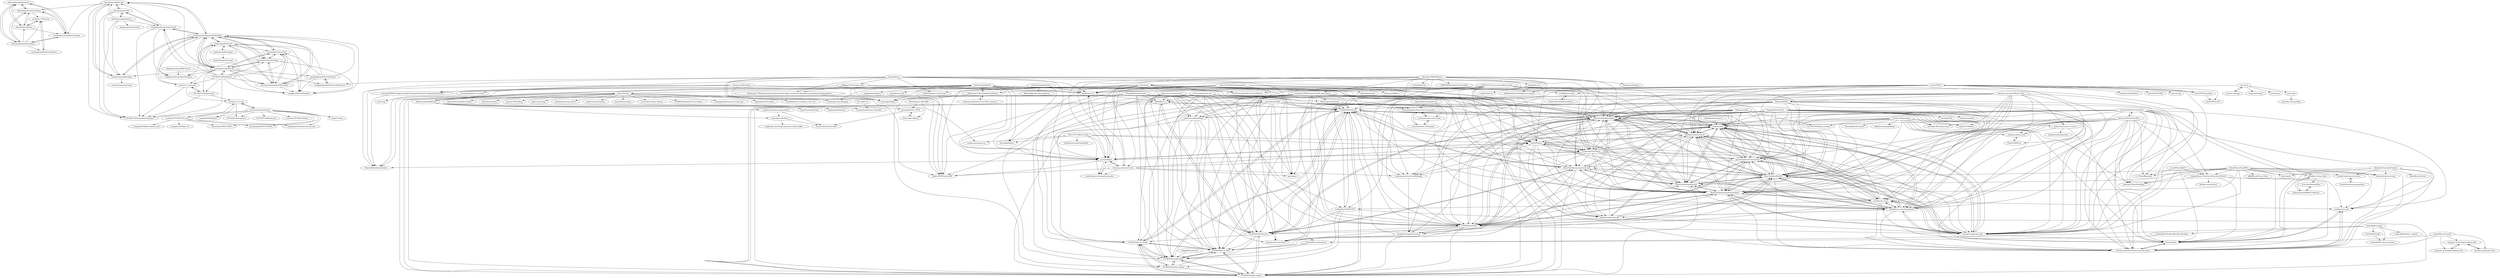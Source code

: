 digraph G {
"zhihuliukanshan/PowerVac" -> "zhihuliukanshan/PowerHome"
"zhihuliukanshan/PowerVac" -> "zhihuliukanshan/PowerSport"
"zhihuliukanshan/PowerVac" -> "SerendipityChina/MeetOrdering"
"zhihuliukanshan/PowerVac" -> "linxizhi2021/libmini"
"yylive/YYEVA" -> "yylive/YYEVA-Android"
"yylive/YYEVA" -> "yylive/YYEVA-iOS"
"yylive/YYEVA" -> "Big-Bear3/mushroom-di"
"yylive/YYEVA" -> "wjyzhixing/lunch-recommend"
"yylive/YYEVA" -> "lhp96/mini-vue"
"yylive/YYEVA" -> "qxtang/react-umd-demo"
"yylive/YYEVA" -> "yylive/YYEVA-Web"
"yylive/YYEVA" -> "Tencent/vap" ["e"=1]
"yylive/YYEVA" -> "MoNaiZi/vue-virtual-keyboard"
"yylive/YYEVA" -> "kosaka-bun/qqrobot-sdk"
"yylive/YYEVA" -> "bytedance/AlphaPlayer" ["e"=1]
"yylive/YYEVA" -> "canwhite/frer"
"yylive/YYEVA" -> "booksuper/PclCSharp"
"yylive/YYEVA" -> "Zerek-Cheng/Simple-Assets-Platform" ["e"=1]
"yylive/YYEVA" -> "webyang-male/vue3-mallManage"
"bettershop/LaikeTui" -> "sulianapp-com/sulianapp" ["e"=1]
"bettershop/LaikeTui" -> "dspurl/dsshop"
"bettershop/LaikeTui" -> "Big-Bear3/mushroom-di"
"bettershop/LaikeTui" -> "gongfuxiang/shopxo" ["e"=1]
"bettershop/LaikeTui" -> "Rickwang177/Knowledge-Distillation"
"bettershop/LaikeTui" -> "wjima/Jshop_mall"
"bettershop/LaikeTui" -> "booksuper/PclCSharp"
"bettershop/LaikeTui" -> "MoNaiZi/Note"
"bettershop/LaikeTui" -> "lhp96/mini-vue"
"bettershop/LaikeTui" -> "likeshop-github/likeshop"
"bettershop/LaikeTui" -> "funson86/funboot" ["e"=1]
"bettershop/LaikeTui" -> "juneszh/alight"
"bettershop/LaikeTui" -> "qxtang/taro3-table"
"bettershop/LaikeTui" -> "Zerek-Cheng/Simple-Assets-Platform" ["e"=1]
"bettershop/LaikeTui" -> "doukoi-BDB/Frame-SDK"
"dspurl/dsshop" -> "SmallRuralDog/laravel-vue-admin" ["e"=1]
"dspurl/dsshop" -> "sulianapp-com/sulianapp" ["e"=1]
"dspurl/dsshop" -> "bettershop/LaikeTui"
"dspurl/dsshop" -> "guojiangclub/ecommerce-open-api" ["e"=1]
"dspurl/dsshop" -> "JaguarJack/catch-admin" ["e"=1]
"dspurl/dsshop" -> "wmhello/laravel_template_with_vue" ["e"=1]
"dspurl/dsshop" -> "Hanson/laravel-admin-wechat" ["e"=1]
"dspurl/dsshop" -> "deatil/larke-admin" ["e"=1]
"dspurl/dsshop" -> "likeshop-github/likeshop"
"dspurl/dsshop" -> "jianyan74/TinyShop" ["e"=1]
"dspurl/dsshop" -> "qingwuit/qwshop"
"dspurl/dsshop" -> "Jiannei/lumen-api-starter" ["e"=1]
"dspurl/dsshop" -> "quarkcms/quark-admin" ["e"=1]
"dspurl/dsshop" -> "dnyz520/careyshop" ["e"=1]
"dspurl/dsshop" -> "Lysice/laravel-tips-chinese"
"blueloveTH/pocketpy" -> "shihuili1218/klein" ["e"=1]
"blueloveTH/pocketpy" -> "Allenkuzma/langhaiblogs" ["e"=1]
"blueloveTH/pocketpy" -> "ihub-pub/libs"
"blueloveTH/pocketpy" -> "lijiaxing123boy/HuanXing" ["e"=1]
"blueloveTH/pocketpy" -> "ZhanChaoHan/MyHDL"
"blueloveTH/pocketpy" -> "ZhanChaoHan/spring-boot-mybatis"
"blueloveTH/pocketpy" -> "wwwlike/vlife-admin-react" ["e"=1]
"blueloveTH/pocketpy" -> "FTLIKON/EachStar"
"blueloveTH/pocketpy" -> "canwhite/frer"
"blueloveTH/pocketpy" -> "lx1169732264/pica_crawler"
"blueloveTH/pocketpy" -> "webyang-male/vue3-mallManage"
"blueloveTH/pocketpy" -> "Zacharynjust/FR-closeness-and-diversity"
"blueloveTH/pocketpy" -> "tsinghua-lau/one-step"
"blueloveTH/pocketpy" -> "cubxxw/awesome-cs-course"
"blueloveTH/pocketpy" -> "Beseting/NesEmulator" ["e"=1]
"Adamdad/DeRy" -> "ZhanChaoHan/spring-boot-mybatis"
"Adamdad/DeRy" -> "canwhite/frer"
"Adamdad/DeRy" -> "ZhanChaoHan/MyHDL"
"Adamdad/DeRy" -> "MoNaiZi/vue-virtual-keyboard"
"Adamdad/DeRy" -> "kosaka-bun/qqrobot-sdk"
"Adamdad/DeRy" -> "wjyzhixing/lunch-recommend"
"Adamdad/DeRy" -> "Big-Bear3/mushroom-di"
"Adamdad/DeRy" -> "zccbbg/wms-ruoyi"
"Adamdad/DeRy" -> "ZhanChaoHan/spring-data"
"Adamdad/DeRy" -> "ZhanChaoHan/SpringBoot"
"Adamdad/DeRy" -> "FTLIKON/EachStar"
"Adamdad/DeRy" -> "Zacharynjust/FR-closeness-and-diversity"
"Adamdad/DeRy" -> "FTLIKON/HowHouse"
"Adamdad/DeRy" -> "ZhanChaoHan/spring-framework"
"Adamdad/DeRy" -> "zccbbg/RuoYi-WMS-VUE"
"MoNaiZi/Note" -> "Big-Bear3/mushroom-di"
"MoNaiZi/Note" -> "booksuper/PclCSharp"
"MoNaiZi/Note" -> "MoNaiZi/vue-virtual-keyboard"
"MoNaiZi/Note" -> "juneszh/alight"
"MoNaiZi/Note" -> "ZhanChaoHan/spring-boot-mybatis"
"MoNaiZi/Note" -> "kosaka-bun/honoka-sdk"
"MoNaiZi/Note" -> "canwhite/frer"
"MoNaiZi/Note" -> "wjyzhixing/lunch-recommend"
"MoNaiZi/Note" -> "kosaka-bun/qqrobot-sdk"
"MoNaiZi/Note" -> "ZhanChaoHan/MyHDL"
"MoNaiZi/Note" -> "Zacharynjust/FR-closeness-and-diversity"
"MoNaiZi/Note" -> "webyang-male/vue3-mallManage"
"gk0d/Java_Rasp_Demo" -> "AristoclesNine/dotfiles"
"gk0d/Java_Rasp_Demo" -> "webyang-male/WebRTC-Meeting"
"wjyzhixing/lunch-recommend" -> "ZhanChaoHan/spring-boot-mybatis"
"wjyzhixing/lunch-recommend" -> "ZhanChaoHan/MyHDL"
"wjyzhixing/lunch-recommend" -> "ZhanChaoHan/SpringBoot"
"wjyzhixing/lunch-recommend" -> "canwhite/frer"
"wjyzhixing/lunch-recommend" -> "kosaka-bun/qqrobot-sdk"
"wjyzhixing/lunch-recommend" -> "MoNaiZi/vue-virtual-keyboard"
"wjyzhixing/lunch-recommend" -> "ZhanChaoHan/spring-data"
"wjyzhixing/lunch-recommend" -> "Big-Bear3/mushroom-di"
"wjyzhixing/lunch-recommend" -> "ZhanChaoHan/spring-framework"
"wjyzhixing/lunch-recommend" -> "FTLIKON/EachStar"
"wjyzhixing/lunch-recommend" -> "FTLIKON/HowHouse"
"Edgenesis/shifu" -> "shihuili1218/klein" ["e"=1]
"Edgenesis/shifu" -> "ZhanChaoHan/spring-boot-mybatis"
"Edgenesis/shifu" -> "kosaka-bun/qqrobot-sdk"
"Edgenesis/shifu" -> "canwhite/frer"
"Edgenesis/shifu" -> "lx1169732264/pica_crawler"
"Edgenesis/shifu" -> "Big-Bear3/mushroom-di"
"Edgenesis/shifu" -> "FTLIKON/EachStar"
"Edgenesis/shifu" -> "MoNaiZi/vue-virtual-keyboard"
"Edgenesis/shifu" -> "kosaka-bun/honoka-sdk"
"Edgenesis/shifu" -> "ZhanChaoHan/MyHDL"
"Edgenesis/shifu" -> "zccbbg/wms-ruoyi"
"Edgenesis/shifu" -> "booksuper/PclCSharp"
"Edgenesis/shifu" -> "kosaka-bun/qqrobot-normal"
"Edgenesis/shifu" -> "ZhanChaoHan/SpringBoot"
"Edgenesis/shifu" -> "wwwlike/vlife-admin-react" ["e"=1]
"Tongjilibo/bert4torch" -> "Big-Bear3/mushroom-di"
"Tongjilibo/bert4torch" -> "booksuper/PclCSharp"
"Tongjilibo/bert4torch" -> "ZhanChaoHan/spring-boot-mybatis"
"Tongjilibo/bert4torch" -> "canwhite/frer"
"Tongjilibo/bert4torch" -> "MoNaiZi/Note"
"Tongjilibo/bert4torch" -> "kosaka-bun/honoka-sdk"
"Tongjilibo/bert4torch" -> "ZhanChaoHan/MyHDL"
"Tongjilibo/bert4torch" -> "FTLIKON/EachStar"
"Tongjilibo/bert4torch" -> "wwwlike/vlife" ["e"=1]
"Tongjilibo/bert4torch" -> "atpuxiner/toollib" ["e"=1]
"Tongjilibo/bert4torch" -> "wwwlike/vlife-admin-react" ["e"=1]
"Tongjilibo/bert4torch" -> "wjyzhixing/lunch-recommend"
"Tongjilibo/bert4torch" -> "MoNaiZi/vue-virtual-keyboard"
"Tongjilibo/bert4torch" -> "kosaka-bun/qqrobot-sdk"
"Tongjilibo/bert4torch" -> "ZhanChaoHan/SpringBoot"
"linxizhi2021/libmini" -> "zhihuliukanshan/PowerHome"
"linxizhi2021/libmini" -> "modelzoo11/WiseCar"
"linxizhi2021/libmini" -> "zhihuliukanshan/PowerVac"
"linxizhi2021/libmini" -> "SerendipityChina/MeetOrdering"
"yisar/fre-miniapp" -> "yisar/asta"
"3293172751/Block_Chain" -> "juneszh/alight"
"3293172751/Block_Chain" -> "booksuper/PclCSharp"
"3293172751/Block_Chain" -> "MoNaiZi/Note"
"3293172751/Block_Chain" -> "weijian-zhu/measure.js" ["e"=1]
"3293172751/Block_Chain" -> "iSoftStoneGroup/EazyBuilder" ["e"=1]
"3293172751/Block_Chain" -> "yzydeveloper/vite-plugin-mpa-plus"
"3293172751/Block_Chain" -> "funson86/funboot" ["e"=1]
"JavaLionLi/RuoYi-Cloud-Plus" -> "JavaLionLi/RuoYi-Vue-Plus"
"JavaLionLi/RuoYi-Cloud-Plus" -> "Zacharynjust/FR-closeness-and-diversity"
"JavaLionLi/RuoYi-Cloud-Plus" -> "ihub-pub/libs"
"JavaLionLi/RuoYi-Cloud-Plus" -> "zccbbg/ruoyi-mall"
"JavaLionLi/RuoYi-Cloud-Plus" -> "kosaka-bun/qqrobot-sdk"
"JavaLionLi/RuoYi-Cloud-Plus" -> "lijiaxing123boy/HuanXing" ["e"=1]
"JavaLionLi/RuoYi-Cloud-Plus" -> "ZhanChaoHan/spring-boot-mybatis"
"JavaLionLi/RuoYi-Cloud-Plus" -> "LujiaJin/Basis-Prediction-Networks-PyTorch"
"JavaLionLi/RuoYi-Cloud-Plus" -> "ZhanChaoHan/MyHDL"
"JavaLionLi/RuoYi-Cloud-Plus" -> "C-176/LeoBlog-back"
"JavaLionLi/RuoYi-Cloud-Plus" -> "canwhite/frer"
"JavaLionLi/RuoYi-Cloud-Plus" -> "gk0d/Java_Rasp_Demo"
"JavaLionLi/RuoYi-Cloud-Plus" -> "MoNaiZi/vue-virtual-keyboard"
"JavaLionLi/RuoYi-Cloud-Plus" -> "wjyzhixing/lunch-recommend"
"JavaLionLi/RuoYi-Cloud-Plus" -> "ZhanChaoHan/SpringBoot"
"path-yu/vue3-cloud-music" -> "FTLIKON/EachStar-Admin"
"path-yu/vue3-cloud-music" -> "FTLIKON/auto-pdsu-jkbb"
"path-yu/vue3-cloud-music" -> "FTLIKON/HowHouse"
"path-yu/vue3-cloud-music" -> "FTLIKON/deepdao-spider"
"path-yu/vue3-cloud-music" -> "zccbbg/RuoYi-WMS-VUE"
"path-yu/vue3-cloud-music" -> "lhp96/filter-ui"
"path-yu/vue3-cloud-music" -> "qxtang/react-umd-demo"
"path-yu/vue3-cloud-music" -> "FTLIKON/My_Py_BST"
"path-yu/vue3-cloud-music" -> "Umbrella001/umbrella-cp"
"path-yu/vue3-cloud-music" -> "FTLIKON/My_Py_Image"
"path-yu/vue3-cloud-music" -> "FTLIKON/OrderProcess"
"path-yu/vue3-cloud-music" -> "kosaka-bun/qqrobot-sdk"
"path-yu/vue3-cloud-music" -> "ZhanChaoHan/SpringBoot"
"path-yu/vue3-cloud-music" -> "FTLIKON/EachStar"
"path-yu/vue3-cloud-music" -> "Littlelumos/MonetBlog"
"RovingSea/glance-correction" -> "itmisx/znj"
"cubxxw/cs-awesome-Block_Chain" -> "canwhite/frer"
"cubxxw/cs-awesome-Block_Chain" -> "ZhanChaoHan/spring-boot-mybatis"
"cubxxw/cs-awesome-Block_Chain" -> "MoNaiZi/vue-virtual-keyboard"
"cubxxw/cs-awesome-Block_Chain" -> "zccbbg/RuoYi-WMS-VUE"
"cubxxw/cs-awesome-Block_Chain" -> "Big-Bear3/mushroom-di"
"cubxxw/cs-awesome-Block_Chain" -> "FTLIKON/EachStar"
"cubxxw/cs-awesome-Block_Chain" -> "kosaka-bun/qqrobot-sdk"
"cubxxw/cs-awesome-Block_Chain" -> "zccbbg/wms-ruoyi"
"cubxxw/cs-awesome-Block_Chain" -> "ZhanChaoHan/MyHDL"
"cubxxw/cs-awesome-Block_Chain" -> "cubxxw/awesome-cs-course"
"cubxxw/cs-awesome-Block_Chain" -> "ZhanChaoHan/SpringBoot"
"cubxxw/cs-awesome-Block_Chain" -> "Adamdad/DeRy"
"cubxxw/cs-awesome-Block_Chain" -> "Nesb01t/RPALite"
"cubxxw/cs-awesome-Block_Chain" -> "shihuili1218/klein" ["e"=1]
"cubxxw/cs-awesome-Block_Chain" -> "tsinghua-lau/one-step"
"canwhite/frer" -> "ZhanChaoHan/spring-boot-mybatis"
"canwhite/frer" -> "ZhanChaoHan/MyHDL"
"canwhite/frer" -> "MoNaiZi/vue-virtual-keyboard"
"canwhite/frer" -> "ZhanChaoHan/SpringBoot"
"canwhite/frer" -> "kosaka-bun/qqrobot-sdk"
"canwhite/frer" -> "Big-Bear3/mushroom-di"
"canwhite/frer" -> "ZhanChaoHan/spring-data"
"canwhite/frer" -> "FTLIKON/EachStar"
"canwhite/frer" -> "wjyzhixing/lunch-recommend"
"canwhite/frer" -> "ZhanChaoHan/spring-framework"
"canwhite/frer" -> "FTLIKON/HowHouse"
"canwhite/frer" -> "zccbbg/wms-ruoyi"
"yylive/YYEVA-Android" -> "yylive/YYEVA-iOS"
"yylive/YYEVA-Android" -> "yylive/YYEVA"
"booksuper/PclCSharp" -> "MoNaiZi/Note"
"booksuper/PclCSharp" -> "Big-Bear3/mushroom-di"
"booksuper/PclCSharp" -> "ZhanChaoHan/spring-boot-mybatis"
"booksuper/PclCSharp" -> "ZhanChaoHan/SpringBoot"
"booksuper/PclCSharp" -> "FTLIKON/EachStar"
"booksuper/PclCSharp" -> "wjyzhixing/lunch-recommend"
"booksuper/PclCSharp" -> "juneszh/alight"
"booksuper/PclCSharp" -> "kosaka-bun/qqrobot-sdk"
"booksuper/PclCSharp" -> "kosaka-bun/honoka-sdk"
"booksuper/PclCSharp" -> "ZhanChaoHan/MyHDL"
"booksuper/PclCSharp" -> "ZhanChaoHan/spring-data"
"booksuper/PclCSharp" -> "webyang-male/vue3-mallManage"
"booksuper/PclCSharp" -> "canwhite/frer"
"booksuper/PclCSharp" -> "MoNaiZi/vue-virtual-keyboard"
"booksuper/PclCSharp" -> "ZhanChaoHan/spring-framework"
"hiisea/elux" -> "juneszh/alight"
"hiisea/elux" -> "booksuper/PclCSharp"
"hiisea/elux" -> "sqlforskay/sample" ["e"=1]
"hiisea/elux" -> "lhp96/mini-vue"
"hiisea/elux" -> "MoNaiZi/Note"
"hiisea/elux" -> "zixun-lan/AEDNet-Adaptive-Edge-Deleting-Network-For-Subgraph-Matching"
"hiisea/elux" -> "BeardedManZhao/dataTear"
"hiisea/elux" -> "doukoi-BDB/Frame-SDK"
"hiisea/elux" -> "ipare/ipare"
"hiisea/elux" -> "Zerek-Cheng/Simple-Assets-Platform" ["e"=1]
"hiisea/elux" -> "webyang-male/nuxt3-edu"
"hiisea/elux" -> "webyang-male/vue3-mallManage"
"hiisea/elux" -> "funson86/funboot" ["e"=1]
"hiisea/elux" -> "lazyperson/99mini" ["e"=1]
"hiisea/elux" -> "MoNaiZi/large-visual-screen"
"MoNaiZi/vue-virtual-keyboard" -> "canwhite/frer"
"MoNaiZi/vue-virtual-keyboard" -> "ZhanChaoHan/spring-boot-mybatis"
"MoNaiZi/vue-virtual-keyboard" -> "ZhanChaoHan/MyHDL"
"MoNaiZi/vue-virtual-keyboard" -> "kosaka-bun/qqrobot-sdk"
"MoNaiZi/vue-virtual-keyboard" -> "wjyzhixing/lunch-recommend"
"MoNaiZi/vue-virtual-keyboard" -> "Big-Bear3/mushroom-di"
"MoNaiZi/vue-virtual-keyboard" -> "ZhanChaoHan/SpringBoot"
"MoNaiZi/vue-virtual-keyboard" -> "ZhanChaoHan/spring-data"
"MoNaiZi/vue-virtual-keyboard" -> "kosaka-bun/honoka-sdk"
"MoNaiZi/vue-virtual-keyboard" -> "zccbbg/wms-ruoyi"
"MoNaiZi/vue-virtual-keyboard" -> "Zacharynjust/FR-closeness-and-diversity"
"BruceQiu1996/NPhoenix" -> "juneszh/alight"
"BruceQiu1996/NPhoenix" -> "webyang-male/nuxt3-edu"
"BruceQiu1996/NPhoenix" -> "kosaka-bun/Qingxin"
"BruceQiu1996/NPhoenix" -> "booksuper/PclCSharp"
"BruceQiu1996/NPhoenix" -> "MoNaiZi/Note"
"BruceQiu1996/NPhoenix" -> "SkyShadowHero/Dodge-the-Creepers"
"BruceQiu1996/NPhoenix" -> "yzydeveloper/vite-plugin-mpa-plus"
"BruceQiu1996/NPhoenix" -> "wuba/FairPushy" ["e"=1]
"BruceQiu1996/NPhoenix" -> "webyang-male/vue3-mallManage"
"BruceQiu1996/NPhoenix" -> "pandaoh/js-xxx"
"BruceQiu1996/NPhoenix" -> "ipare/ipare"
"BruceQiu1996/NPhoenix" -> "XHXIAIEIN/LeagueCustomLobby" ["e"=1]
"BruceQiu1996/NPhoenix" -> "hiisea/elux"
"BruceQiu1996/NPhoenix" -> "young-how/DQN-based-UAV-3D_path_planer"
"BruceQiu1996/NPhoenix" -> "ZhanChaoHan/SpringBoot"
"kosaka-bun/honoka-sdk" -> "MoNaiZi/vue-virtual-keyboard"
"kosaka-bun/honoka-sdk" -> "ZhanChaoHan/spring-boot-mybatis"
"kosaka-bun/honoka-sdk" -> "kosaka-bun/qqrobot-sdk"
"kosaka-bun/honoka-sdk" -> "Big-Bear3/mushroom-di"
"kosaka-bun/honoka-sdk" -> "ZhanChaoHan/MyHDL"
"kosaka-bun/honoka-sdk" -> "ZhanChaoHan/SpringBoot"
"kosaka-bun/honoka-sdk" -> "canwhite/frer"
"kosaka-bun/honoka-sdk" -> "FTLIKON/EachStar"
"OliverRensu/TinyMIM" -> "gk0d/BLockChain_Notes"
"OliverRensu/TinyMIM" -> "Zacharynjust/FR-closeness-and-diversity"
"OliverRensu/TinyMIM" -> "zccbbg/ruoyi-mall"
"OliverRensu/TinyMIM" -> "ihub-pub/libs"
"OliverRensu/TinyMIM" -> "kosaka-bun/qqrobot-sdk"
"OliverRensu/TinyMIM" -> "kosaka-bun/maven-repo"
"OliverRensu/TinyMIM" -> "LujiaJin/Basis-Prediction-Networks-PyTorch"
"OliverRensu/TinyMIM" -> "kosaka-bun/tray-icon-runner"
"OliverRensu/TinyMIM" -> "C-176/LeoBlog-back"
"OliverRensu/TinyMIM" -> "ahyiru/pack"
"OliverRensu/TinyMIM" -> "ZhanChaoHan/MyHDL"
"OliverRensu/TinyMIM" -> "ZhanChaoHan/spring-boot-mybatis"
"OliverRensu/TinyMIM" -> "gk0d/Java_Rasp_Demo"
"OliverRensu/TinyMIM" -> "ZhanChaoHan/spring-data"
"OliverRensu/TinyMIM" -> "lijiaxing123boy/HuanXing" ["e"=1]
"webyang-male/vue3-mallManage" -> "kosaka-bun/qqrobot-normal"
"yisar/asta" -> "yisar/fre-miniapp"
"yisar/asta" -> "mxd888/aio-socket"
"yisar/asta" -> "ctripcorp/wepack"
"yisar/asta" -> "yisar/homo"
"yisar/asta" -> "yisar/soga"
"IOsetting/wm-sdk-w806" -> "IOsetting/FwLib_STC8"
"IOsetting/wm-sdk-w806" -> "IOsetting/stc8prog"
"young-how/DQN-based-UAV-3D_path_planer" -> "FTLIKON/deepdao-spider"
"young-how/DQN-based-UAV-3D_path_planer" -> "FTLIKON/HowHouse"
"young-how/DQN-based-UAV-3D_path_planer" -> "FTLIKON/My_Py_BST"
"young-how/DQN-based-UAV-3D_path_planer" -> "FTLIKON/auto-pdsu-jkbb"
"young-how/DQN-based-UAV-3D_path_planer" -> "Littlelumos/MonetBlog"
"young-how/DQN-based-UAV-3D_path_planer" -> "ZhanChaoHan/spring-framework"
"young-how/DQN-based-UAV-3D_path_planer" -> "FTLIKON/My_Py_Image"
"young-how/DQN-based-UAV-3D_path_planer" -> "FTLIKON/OrderProcess"
"young-how/DQN-based-UAV-3D_path_planer" -> "keheying/onekeyadmin"
"young-how/DQN-based-UAV-3D_path_planer" -> "lhp96/filter-ui"
"young-how/DQN-based-UAV-3D_path_planer" -> "qxtang/react-umd-demo"
"young-how/DQN-based-UAV-3D_path_planer" -> "ZhanChaoHan/SpringBoot"
"young-how/DQN-based-UAV-3D_path_planer" -> "ZhanChaoHan/spring-boot-mybatis"
"young-how/DQN-based-UAV-3D_path_planer" -> "FTLIKON/EachStar"
"3293172751/cs-awesome-Block_Chain" -> "FTLIKON/HowHouse"
"3293172751/cs-awesome-Block_Chain" -> "FTLIKON/EachStar"
"3293172751/cs-awesome-Block_Chain" -> "FTLIKON/deepdao-spider"
"3293172751/cs-awesome-Block_Chain" -> "ZhanChaoHan/SpringBoot"
"3293172751/cs-awesome-Block_Chain" -> "FTLIKON/OrderProcess"
"3293172751/cs-awesome-Block_Chain" -> "ZhanChaoHan/spring-boot-mybatis"
"3293172751/cs-awesome-Block_Chain" -> "ZhanChaoHan/spring-framework"
"3293172751/cs-awesome-Block_Chain" -> "Littlelumos/MonetBlog"
"3293172751/cs-awesome-Block_Chain" -> "Big-Bear3/mushroom-di"
"3293172751/cs-awesome-Block_Chain" -> "ZhanChaoHan/MyHDL"
"3293172751/cs-awesome-Block_Chain" -> "kosaka-bun/honoka-sdk"
"3293172751/cs-awesome-Block_Chain" -> "canwhite/frer"
"3293172751/cs-awesome-Block_Chain" -> "kosaka-bun/qqrobot-normal"
"3293172751/cs-awesome-Block_Chain" -> "lhp96/mini-vue"
"3293172751/cs-awesome-Block_Chain" -> "kosaka-bun/qqrobot-sdk"
"Umbrella001/mtapp" -> "Umbrella001/mpvue-meituan"
"Umbrella001/mtapp" -> "Umbrella001/React---jianshu"
"Umbrella001/mtapp" -> "Umbrella001/umbrella-cp"
"Umbrella001/mtapp" -> "Umbrella001/Nodejs-RESTful-API-zhihu"
"Umbrella001/mtapp" -> "Umbrella001/pdd"
"likeshop-github/likeshop" -> "dspurl/dsshop"
"likeshop-github/likeshop" -> "bettershop/LaikeTui"
"likeshop-github/likeshop" -> "IOsetting/FwLib_STC8"
"likeshop-github/likeshop" -> "qxtang/qw-sdk-demo"
"likeshop-github/likeshop" -> "Oumae-Kumiko/time-zone-date"
"likeshop-github/likeshop" -> "panhaoyu/amazon-sp-api-clients"
"likeshop-github/likeshop" -> "weijian-zhu/measure.js" ["e"=1]
"likeshop-github/likeshop" -> "beikeshop/beikeshop" ["e"=1]
"likeshop-github/likeshop" -> "hyperf-cms/hyperf-api" ["e"=1]
"careteenL/webpack-hmr" -> "juneszh/alight"
"careteenL/webpack-hmr" -> "BeardedManZhao/EasterBunny"
"careteenL/webpack-hmr" -> "lhp96/mini-vue"
"careteenL/webpack-hmr" -> "renningg/myBlog"
"i-tracy/patterns-for-me" -> "FTLIKON/auto-pdsu-jkbb"
"i-tracy/patterns-for-me" -> "FTLIKON/deepdao-spider"
"i-tracy/patterns-for-me" -> "FTLIKON/My_Py_Image"
"i-tracy/patterns-for-me" -> "FTLIKON/My_Py_BST"
"i-tracy/patterns-for-me" -> "FTLIKON/HowHouse"
"i-tracy/patterns-for-me" -> "FTLIKON/EachStar"
"i-tracy/patterns-for-me" -> "FTLIKON/EachStar-Admin"
"i-tracy/patterns-for-me" -> "ZhanChaoHan/SpringBoot"
"i-tracy/patterns-for-me" -> "Littlelumos/MonetBlog"
"i-tracy/patterns-for-me" -> "lhp96/filter-ui"
"i-tracy/patterns-for-me" -> "ZhanChaoHan/spring-boot-mybatis"
"i-tracy/patterns-for-me" -> "ZhanChaoHan/spring-framework"
"i-tracy/patterns-for-me" -> "qxtang/react-umd-demo"
"i-tracy/patterns-for-me" -> "ZhanChaoHan/spring-data"
"i-tracy/patterns-for-me" -> "FTLIKON/OrderProcess"
"3075426724/lingnanCard" -> "3075426724/xiaoqingxiaochengxu"
"3075426724/lingnanCard" -> "newboys111/njucard"
"3075426724/lingnanCard" -> "newboys111/ccreg"
"chendaoming/nkualumni" -> "tanxiaohan1/WeHesuan"
"chendaoming/nkualumni" -> "zhongtingxb/YuMQ"
"chendaoming/nkualumni" -> "3075426724/xiaoqingxiaochengxu"
"chendaoming/nkualumni" -> "dingyuanyind/celeration"
"chendaoming/nkualumni" -> "nanshanshiyan/RestAppt"
"chendaoming/nkualumni" -> "dongdaxiaofeizao/TurboTravel"
"minzonetech/xiaoyouhui" -> "newboys111/ccreg"
"minzonetech/xiaoyouhui" -> "yangqian2024/bjuxyh"
"minzonetech/xiaoyouhui" -> "newboys3075426724/xiau"
"minzonetech/xiaoyouhui" -> "3075426724/tongxuelu"
"minzonetech/xiaoyouhui" -> "tanxiaohan1/KEDA_REG1"
"minzonetech/xiaoyouhui" -> "zhongtingxb/XHCJ-SCHOOL"
"minzonetech/xiaoyouhui" -> "dongdaxiaofeizao/dnu-alumni-reg"
"minzonetech/xiaoyouhui" -> "ccliqi/CC-almni"
"minzonetech/xiaoyouhui" -> "3075426724/xiaoqingxiaochengxu"
"minzonetech/xiaoyouhui" -> "newboys3075426724/cc-cel"
"minzonetech/xiaoyouhui" -> "3075426724/linnancard"
"newboys111/ccreg" -> "yangqian2024/bjuxyh"
"newboys111/ccreg" -> "minzonetech/xiaoyouhui"
"newboys111/ccreg" -> "3075426724/tongxuelu"
"newboys111/njucard" -> "newboys111/ccreg"
"newboys111/njucard" -> "3075426724/xiaoqingxiaochengxu"
"newboys111/njucard" -> "tanshuimaohenquejiao/WeWedding"
"newboys111/njucard" -> "3075426724/lingnanCard"
"newboys3075426724/cc-cel" -> "newboys111/ccreg"
"newboys3075426724/cc-cel" -> "yangqian2024/bjun-alumni-card"
"newboys3075426724/cc-cel" -> "dongdaxiaofeizao/dnu-alumni-reg"
"newboys3075426724/cc-cel" -> "zhongtingxb/XHCJ-SCHOOL"
"newboys3075426724/cc-cel" -> "yangqian2024/bjnu-cel"
"newboys3075426724/cc-cel" -> "tanxiaohan1/KEDA_REG1"
"ZhanChaoHan/MyHDL" -> "ZhanChaoHan/spring-boot-mybatis"
"ZhanChaoHan/MyHDL" -> "canwhite/frer"
"ZhanChaoHan/MyHDL" -> "ZhanChaoHan/SpringBoot"
"ZhanChaoHan/MyHDL" -> "ZhanChaoHan/spring-data"
"ZhanChaoHan/MyHDL" -> "ZhanChaoHan/spring-framework"
"ZhanChaoHan/MyHDL" -> "kosaka-bun/qqrobot-sdk"
"ZhanChaoHan/MyHDL" -> "FTLIKON/HowHouse"
"ZhanChaoHan/MyHDL" -> "wjyzhixing/lunch-recommend"
"ZhanChaoHan/MyHDL" -> "FTLIKON/EachStar"
"ZhanChaoHan/MyHDL" -> "MoNaiZi/vue-virtual-keyboard"
"ZhanChaoHan/MyHDL" -> "Big-Bear3/mushroom-di"
"ZhanChaoHan/MyHDL" -> "FTLIKON/OrderProcess"
"ZhanChaoHan/MyHDL" -> "Zacharynjust/FR-closeness-and-diversity"
"linxizhi2021/SmartVote" -> "linxizhi2021/EnrollCollege"
"linxizhi2021/SmartVote" -> "tanshuimaohenquejiao/WeGongYi"
"linxizhi2021/SmartVote" -> "tanshuimaohenquejiao/WeWedding"
"linxizhi2021/SmartVote" -> "yixuandouyin/KidEnroll"
"linxizhi2021/SmartVote" -> "yangqian2024/CollegeNew"
"JavaLionLi/RuoYi-Vue-Plus" -> "JavaLionLi/RuoYi-Cloud-Plus"
"JavaLionLi/RuoYi-Vue-Plus" -> "Zacharynjust/FR-closeness-and-diversity"
"JavaLionLi/RuoYi-Vue-Plus" -> "ihub-pub/libs"
"JavaLionLi/RuoYi-Vue-Plus" -> "zccbbg/ruoyi-mall"
"JavaLionLi/RuoYi-Vue-Plus" -> "kosaka-bun/qqrobot-sdk"
"JavaLionLi/RuoYi-Vue-Plus" -> "lijiaxing123boy/HuanXing" ["e"=1]
"JavaLionLi/RuoYi-Vue-Plus" -> "ZhanChaoHan/spring-boot-mybatis"
"JavaLionLi/RuoYi-Vue-Plus" -> "ZhanChaoHan/MyHDL"
"JavaLionLi/RuoYi-Vue-Plus" -> "LujiaJin/Basis-Prediction-Networks-PyTorch"
"JavaLionLi/RuoYi-Vue-Plus" -> "canwhite/frer"
"JavaLionLi/RuoYi-Vue-Plus" -> "MoNaiZi/vue-virtual-keyboard"
"JavaLionLi/RuoYi-Vue-Plus" -> "zccbbg/wms-ruoyi"
"JavaLionLi/RuoYi-Vue-Plus" -> "wjyzhixing/lunch-recommend"
"JavaLionLi/RuoYi-Vue-Plus" -> "C-176/LeoBlog-back"
"JavaLionLi/RuoYi-Vue-Plus" -> "ZhanChaoHan/spring-data"
"tanshuimaohenquejiao/WeWedding" -> "tanshuimaohenquejiao/WeGongYi"
"tanshuimaohenquejiao/WeWedding" -> "linxizhi2021/SmartVote"
"tanshuimaohenquejiao/WeWedding" -> "linxizhi2021/EnrollCollege"
"tanshuimaohenquejiao/WeWedding" -> "yangqian2024/CollegeNew"
"tanshuimaohenquejiao/WeWedding" -> "nanbouking/WeTravel"
"tanshuimaohenquejiao/WeWedding" -> "yixuandouyin/KidEnroll"
"tanshuimaohenquejiao/WeWedding" -> "tanxiaohan1/WeHesuan"
"tanshuimaohenquejiao/WeWedding" -> "newboys111/njucard"
"tanshuimaohenquejiao/WeWedding" -> "dongdaxiaofeizao/TurboTravel"
"tanshuimaohenquejiao/WeWedding" -> "nanshanshiyan/RestAppt"
"tanshuimaohenquejiao/WeWedding" -> "dongdaxiaofeizao/ShareMeeting"
"3075426724/MiniReport" -> "tanshuimaohenquejiao/WeWedding"
"3075426724/MiniReport" -> "yixuandouyin/KidEnroll"
"3075426724/MiniReport" -> "tanshuimaohenquejiao/WeGongYi"
"3075426724/MiniReport" -> "linxizhi2021/EnrollCollege"
"3075426724/MiniReport" -> "linxizhi2021/SmartVote"
"3075426724/MiniReport" -> "yangqian2024/CollegeNew"
"3075426724/MiniReport" -> "3075426724/lingnanCard"
"3075426724/MiniReport" -> "newboys111/njucard"
"3075426724/MiniReport" -> "nanbouking/WeTravel"
"3075426724/MiniReport" -> "3075426724/xiaoqingxiaochengxu"
"3075426724/MiniReport" -> "dongdaxiaofeizao/TurboTravel"
"IOsetting/stc8prog" -> "IOsetting/FwLib_STC8"
"webyang-male/nuxt3-edu" -> "juneszh/alight"
"webyang-male/nuxt3-edu" -> "MoNaiZi/Note"
"webyang-male/nuxt3-edu" -> "booksuper/PclCSharp"
"webyang-male/nuxt3-edu" -> "webyang-male/vue3-mallManage"
"webyang-male/nuxt3-edu" -> "lhp96/mini-vue"
"webyang-male/nuxt3-edu" -> "yzydeveloper/vite-plugin-mpa-plus"
"webyang-male/nuxt3-edu" -> "ipare/ipare"
"webyang-male/nuxt3-edu" -> "doukoi-BDB/Frame-SDK"
"dddggg123/vue3-big-screen" -> "Rickwang177/Implementation-of-handwritten-digit-recognition-algorithm-using-deep-Learning-method"
"dddggg123/vue3-big-screen" -> "BeardedManZhao/dataTear"
"dddggg123/vue3-big-screen" -> "doukoi-BDB/Frame-SDK"
"dddggg123/vue3-big-screen" -> "lhp96/mini-vue"
"dddggg123/vue3-big-screen" -> "renningg/myBlog"
"dddggg123/vue3-big-screen" -> "juneszh/alight"
"soonxf/Micro-Firewall" -> "reappear-technology/reappear-adb"
"soonxf/Micro-Firewall" -> "reappear-technology/reappear-hid"
"soonxf/Micro-Firewall" -> "ihub-pub/libs"
"soonxf/Micro-Firewall" -> "Zacharynjust/FR-closeness-and-diversity"
"soonxf/Micro-Firewall" -> "kosaka-bun/qqrobot-farm"
"Big-Bear3/mushroom-di" -> "kosaka-bun/qqrobot-sdk"
"Big-Bear3/mushroom-di" -> "ZhanChaoHan/spring-boot-mybatis"
"Big-Bear3/mushroom-di" -> "canwhite/frer"
"Big-Bear3/mushroom-di" -> "MoNaiZi/vue-virtual-keyboard"
"Big-Bear3/mushroom-di" -> "ZhanChaoHan/MyHDL"
"Big-Bear3/mushroom-di" -> "wjyzhixing/lunch-recommend"
"Big-Bear3/mushroom-di" -> "ZhanChaoHan/SpringBoot"
"Big-Bear3/mushroom-di" -> "zccbbg/wms-ruoyi"
"Big-Bear3/mushroom-di" -> "kosaka-bun/honoka-sdk"
"Big-Bear3/mushroom-di" -> "MoNaiZi/Note"
"Big-Bear3/mushroom-di" -> "ZhanChaoHan/spring-data"
"Big-Bear3/mushroom-di" -> "ihub-pub/libs"
"Big-Bear3/mushroom-di" -> "FTLIKON/EachStar"
"Big-Bear3/mushroom-di" -> "FTLIKON/HowHouse"
"Big-Bear3/mushroom-di" -> "kosaka-bun/qqrobot-normal"
"LujiaJin/Basis-Prediction-Networks-PyTorch" -> "Zacharynjust/FR-closeness-and-diversity"
"LujiaJin/Basis-Prediction-Networks-PyTorch" -> "ihub-pub/libs"
"LujiaJin/Basis-Prediction-Networks-PyTorch" -> "BestJarvan/utils-tools" ["e"=1]
"LujiaJin/Basis-Prediction-Networks-PyTorch" -> "lijiaxing123boy/HuanXing" ["e"=1]
"LujiaJin/Basis-Prediction-Networks-PyTorch" -> "zccbbg/ruoyi-mall"
"Zacharynjust/FR-closeness-and-diversity" -> "ihub-pub/libs"
"Zacharynjust/FR-closeness-and-diversity" -> "zccbbg/ruoyi-mall"
"imfinefku/examination" -> "canwhite/frer"
"kosaka-bun/mmm-pmg-plugin" -> "kosaka-bun/tray-icon-runner"
"soonxf/Firewalld-UI" -> "Zacharynjust/FR-closeness-and-diversity"
"soonxf/Firewalld-UI" -> "C-176/LeoBlog-back"
"soonxf/Firewalld-UI" -> "LujiaJin/Basis-Prediction-Networks-PyTorch"
"soonxf/Firewalld-UI" -> "ihub-pub/libs"
"soonxf/Firewalld-UI" -> "kosaka-bun/maven-repo"
"zhihuliukanshan/PowerSport" -> "zhihuliukanshan/PowerHome"
"zhihuliukanshan/PowerSport" -> "zhihuliukanshan/PowerVac"
"zhihuliukanshan/PowerSport" -> "SerendipityChina/MeetOrdering"
"zhihuliukanshan/PowerSport" -> "linxizhi2021/libmini"
"zhihuliukanshan/PowerSport" -> "modelzoo11/WiseCar"
"zhihuliukanshan/PowerSport" -> "meilinggong2002/SmartBeauty"
"zixun-lan/AEDNet-Adaptive-Edge-Deleting-Network-For-Subgraph-Matching" -> "BeardedManZhao/dataTear"
"ShareCat/STM32CommandLine" -> "lhp96/mini-vue"
"ShareCat/STM32CommandLine" -> "Rickwang177/Knowledge-Distillation"
"ShareCat/STM32CommandLine" -> "renningg/myBlog"
"ShareCat/STM32CommandLine" -> "Big-Bear3/mushroom-di"
"ShareCat/STM32CommandLine" -> "doukoi-BDB/Frame-SDK"
"ShareCat/STM32CommandLine" -> "MoNaiZi/Note"
"ShareCat/STM32CommandLine" -> "wjyzhixing/lunch-recommend"
"ShareCat/STM32CommandLine" -> "juneszh/alight"
"ShareCat/STM32CommandLine" -> "qxtang/react-umd-demo"
"ShareCat/STM32CommandLine" -> "mxd888/aio-socket"
"zccbbg/wms-ruoyi" -> "ZhanChaoHan/spring-boot-mybatis"
"zccbbg/wms-ruoyi" -> "canwhite/frer"
"zccbbg/wms-ruoyi" -> "kosaka-bun/qqrobot-sdk"
"zccbbg/wms-ruoyi" -> "ZhanChaoHan/MyHDL"
"zccbbg/wms-ruoyi" -> "MoNaiZi/vue-virtual-keyboard"
"zccbbg/wms-ruoyi" -> "Big-Bear3/mushroom-di"
"zccbbg/wms-ruoyi" -> "wjyzhixing/lunch-recommend"
"zccbbg/wms-ruoyi" -> "zccbbg/RuoYi-WMS-VUE"
"zccbbg/wms-ruoyi" -> "Zacharynjust/FR-closeness-and-diversity"
"zccbbg/wms-ruoyi" -> "ZhanChaoHan/SpringBoot"
"zccbbg/wms-ruoyi" -> "ihub-pub/libs"
"zccbbg/wms-ruoyi" -> "zccbbg/ruoyi-mall"
"zccbbg/wms-ruoyi" -> "ZhanChaoHan/spring-data"
"zccbbg/wms-ruoyi" -> "ZhanChaoHan/spring-framework"
"zccbbg/wms-ruoyi" -> "FTLIKON/EachStar"
"ZhanChaoHan/SpringBoot" -> "ZhanChaoHan/spring-boot-mybatis"
"ZhanChaoHan/SpringBoot" -> "ZhanChaoHan/spring-framework"
"ZhanChaoHan/SpringBoot" -> "ZhanChaoHan/MyHDL"
"ZhanChaoHan/SpringBoot" -> "FTLIKON/OrderProcess"
"ZhanChaoHan/SpringBoot" -> "FTLIKON/HowHouse"
"ZhanChaoHan/SpringBoot" -> "ZhanChaoHan/spring-data"
"ZhanChaoHan/SpringBoot" -> "FTLIKON/deepdao-spider"
"ZhanChaoHan/SpringBoot" -> "canwhite/frer"
"ZhanChaoHan/SpringBoot" -> "FTLIKON/EachStar"
"ZhanChaoHan/SpringBoot" -> "kosaka-bun/qqrobot-normal"
"ZhanChaoHan/spring-data" -> "ZhanChaoHan/spring-boot-mybatis"
"ZhanChaoHan/spring-data" -> "ZhanChaoHan/spring-framework"
"ZhanChaoHan/spring-data" -> "ZhanChaoHan/MyHDL"
"ZhanChaoHan/spring-data" -> "ZhanChaoHan/SpringBoot"
"ZhanChaoHan/spring-data" -> "FTLIKON/HowHouse"
"ZhanChaoHan/spring-data" -> "canwhite/frer"
"ZhanChaoHan/spring-data" -> "FTLIKON/deepdao-spider"
"ZhanChaoHan/spring-data" -> "wjyzhixing/lunch-recommend"
"ZhanChaoHan/spring-framework" -> "FTLIKON/HowHouse"
"ZhanChaoHan/spring-framework" -> "ZhanChaoHan/SpringBoot"
"ZhanChaoHan/spring-framework" -> "FTLIKON/deepdao-spider"
"ZhanChaoHan/spring-framework" -> "FTLIKON/OrderProcess"
"ZhanChaoHan/spring-framework" -> "ZhanChaoHan/spring-data"
"ZhanChaoHan/spring-framework" -> "FTLIKON/My_Py_BST"
"ZhanChaoHan/spring-framework" -> "ZhanChaoHan/spring-boot-mybatis"
"ZhanChaoHan/spring-framework" -> "ZhanChaoHan/MyHDL"
"ihub-pub/libs" -> "Zacharynjust/FR-closeness-and-diversity"
"ihub-pub/libs" -> "zccbbg/ruoyi-mall"
"kosaka-bun/qqrobot-sdk" -> "ZhanChaoHan/spring-boot-mybatis"
"kosaka-bun/qqrobot-sdk" -> "canwhite/frer"
"kosaka-bun/qqrobot-sdk" -> "ZhanChaoHan/MyHDL"
"kosaka-bun/qqrobot-sdk" -> "Big-Bear3/mushroom-di"
"kosaka-bun/qqrobot-sdk" -> "wjyzhixing/lunch-recommend"
"kosaka-bun/qqrobot-sdk" -> "MoNaiZi/vue-virtual-keyboard"
"kosaka-bun/qqrobot-sdk" -> "ZhanChaoHan/SpringBoot"
"kosaka-bun/qqrobot-sdk" -> "zccbbg/wms-ruoyi"
"kosaka-bun/qqrobot-sdk" -> "ihub-pub/libs"
"reappear-technology/reappear-adb" -> "reappear-technology/reappear-hid"
"reappear-technology/reappear-adb" -> "kosaka-bun/qqrobot-farm"
"zccbbg/ruoyi-mall" -> "Zacharynjust/FR-closeness-and-diversity"
"zccbbg/ruoyi-mall" -> "ihub-pub/libs"
"tanxiaohan1/WeHesuan" -> "zhongtingxb/YuMQ"
"tanxiaohan1/WeHesuan" -> "nanshanshiyan/RestAppt"
"tanxiaohan1/WeHesuan" -> "tanshuimaohenquejiao/WeWedding"
"tanxiaohan1/WeHesuan" -> "SerendipityChina/MeetOrdering"
"tanxiaohan1/WeHesuan" -> "zhihuliukanshan/PowerHome"
"tanxiaohan1/WeHesuan" -> "3075426724/xiaoqingxiaochengxu"
"kosaka-bun/tray-icon-runner" -> "kosaka-bun/mmm-pmg-plugin"
"qxtang/taro3-table" -> "ZhanChaoHan/spring-framework"
"qxtang/taro3-table" -> "FTLIKON/My_Py_BST"
"qxtang/taro3-table" -> "FTLIKON/HowHouse"
"qxtang/taro3-table" -> "FTLIKON/deepdao-spider"
"qxtang/taro3-table" -> "ZhanChaoHan/spring-data"
"qxtang/taro3-table" -> "FTLIKON/auto-pdsu-jkbb"
"qxtang/taro3-table" -> "FTLIKON/OrderProcess"
"qxtang/taro3-table" -> "ZhanChaoHan/spring-boot-mybatis"
"qxtang/taro3-table" -> "FTLIKON/EachStar"
"qxtang/taro3-table" -> "Littlelumos/MonetBlog"
"qxtang/taro3-table" -> "ZhanChaoHan/SpringBoot"
"qxtang/taro3-table" -> "Big-Bear3/mushroom-di"
"qxtang/taro3-table" -> "FTLIKON/My_Py_Image"
"qxtang/taro3-table" -> "ZhanChaoHan/MyHDL"
"qxtang/taro3-table" -> "doukoi-BDB/Frame-SDK"
"luoxuhai/pcl.js" -> "BeardedManZhao/dataTear"
"luoxuhai/pcl.js" -> "doukoi-BDB/Frame-SDK"
"luoxuhai/pcl.js" -> "lhp96/mini-vue"
"luoxuhai/pcl.js" -> "renningg/myBlog"
"luoxuhai/pcl.js" -> "Rickwang177/Implementation-of-handwritten-digit-recognition-algorithm-using-deep-Learning-method"
"luoxuhai/pcl.js" -> "juneszh/alight"
"luoxuhai/pcl.js" -> "booksuper/PclCSharp"
"luoxuhai/pcl.js" -> "dddggg123/vue3-big-screen"
"luoxuhai/pcl.js" -> "ipare/ipare"
"luoxuhai/pcl.js" -> "webyang-male/vue3-mallManage"
"luoxuhai/pcl.js" -> "MoNaiZi/large-visual-screen"
"luoxuhai/pcl.js" -> "wangbingbing2022/SmartRentHouse"
"luoxuhai/pcl.js" -> "MoNaiZi/Note"
"luoxuhai/pcl.js" -> "zixun-lan/AEDNet-Adaptive-Edge-Deleting-Network-For-Subgraph-Matching"
"laosanyuan/HuoHuan" -> "BeardedManZhao/dataTear"
"laosanyuan/HuoHuan" -> "zixun-lan/AEDNet-Adaptive-Edge-Deleting-Network-For-Subgraph-Matching"
"laosanyuan/HuoHuan" -> "RovingSea/glance-correction"
"laosanyuan/HuoHuan" -> "lhp96/mini-vue"
"laosanyuan/HuoHuan" -> "ipare/ipare"
"laosanyuan/HuoHuan" -> "juneszh/alight"
"linxizhi2021/EnrollCollege" -> "linxizhi2021/SmartVote"
"linxizhi2021/EnrollCollege" -> "tanshuimaohenquejiao/WeGongYi"
"linxizhi2021/EnrollCollege" -> "tanshuimaohenquejiao/WeWedding"
"linxizhi2021/EnrollCollege" -> "yixuandouyin/KidEnroll"
"linxizhi2021/EnrollCollege" -> "yangqian2024/CollegeNew"
"FTLIKON/EachStar" -> "ZhanChaoHan/spring-boot-mybatis"
"FTLIKON/EachStar" -> "ZhanChaoHan/SpringBoot"
"FTLIKON/EachStar" -> "FTLIKON/HowHouse"
"FTLIKON/EachStar" -> "FTLIKON/OrderProcess"
"FTLIKON/EachStar" -> "ZhanChaoHan/MyHDL"
"FTLIKON/EachStar" -> "canwhite/frer"
"FTLIKON/EachStar" -> "ZhanChaoHan/spring-framework"
"FTLIKON/EachStar" -> "FTLIKON/deepdao-spider"
"FTLIKON/EachStar" -> "ZhanChaoHan/spring-data"
"FTLIKON/EachStar" -> "wjyzhixing/lunch-recommend"
"FTLIKON/EachStar" -> "FTLIKON/My_Py_BST"
"FTLIKON/EachStar" -> "kosaka-bun/qqrobot-sdk"
"FTLIKON/EachStar" -> "kosaka-bun/qqrobot-normal"
"FTLIKON/EachStar" -> "qxtang/react-umd-demo"
"panhaoyu/amazon-sp-api-clients" -> "yesmore/QuickStart-Vue3"
"panhaoyu/amazon-sp-api-clients" -> "qxtang/qw-sdk-demo"
"kosaka-bun/qqrobot-normal" -> "FTLIKON/HowHouse"
"kosaka-bun/qqrobot-normal" -> "ZhanChaoHan/SpringBoot"
"kosaka-bun/qqrobot-normal" -> "FTLIKON/deepdao-spider"
"kosaka-bun/qqrobot-normal" -> "qxtang/react-umd-demo"
"Adamdad/ConsistentTeacher" -> "Zacharynjust/FR-closeness-and-diversity"
"Adamdad/ConsistentTeacher" -> "imfinefku/orderfood"
"Adamdad/ConsistentTeacher" -> "ahyiru/pack"
"Adamdad/ConsistentTeacher" -> "kosaka-bun/tray-icon-runner"
"Adamdad/ConsistentTeacher" -> "kosaka-bun/maven-repo"
"Adamdad/ConsistentTeacher" -> "zccbbg/ruoyi-mall"
"Adamdad/ConsistentTeacher" -> "ihub-pub/libs"
"ZhanChaoHan/spring-boot-mybatis" -> "ZhanChaoHan/MyHDL"
"ZhanChaoHan/spring-boot-mybatis" -> "canwhite/frer"
"ZhanChaoHan/spring-boot-mybatis" -> "ZhanChaoHan/spring-data"
"ZhanChaoHan/spring-boot-mybatis" -> "ZhanChaoHan/SpringBoot"
"ZhanChaoHan/spring-boot-mybatis" -> "kosaka-bun/qqrobot-sdk"
"ZhanChaoHan/spring-boot-mybatis" -> "wjyzhixing/lunch-recommend"
"ZhanChaoHan/spring-boot-mybatis" -> "ZhanChaoHan/spring-framework"
"ZhanChaoHan/spring-boot-mybatis" -> "FTLIKON/EachStar"
"ZhanChaoHan/spring-boot-mybatis" -> "FTLIKON/HowHouse"
"ZhanChaoHan/spring-boot-mybatis" -> "MoNaiZi/vue-virtual-keyboard"
"ZhanChaoHan/spring-boot-mybatis" -> "zccbbg/wms-ruoyi"
"ZhanChaoHan/spring-boot-mybatis" -> "Zacharynjust/FR-closeness-and-diversity"
"ZhanChaoHan/spring-boot-mybatis" -> "Big-Bear3/mushroom-di"
"kosaka-bun/maven-repo" -> "Zacharynjust/FR-closeness-and-diversity"
"yixuandouyin/KidEnroll" -> "linxizhi2021/EnrollCollege"
"yixuandouyin/KidEnroll" -> "tanshuimaohenquejiao/WeWedding"
"yixuandouyin/KidEnroll" -> "linxizhi2021/SmartVote"
"yixuandouyin/KidEnroll" -> "nanbouking/WeTravel"
"yixuandouyin/KidEnroll" -> "tanshuimaohenquejiao/WeGongYi"
"yixuandouyin/KidEnroll" -> "yangqian2024/CollegeNew"
"yixuandouyin/KidEnroll" -> "newboys111/njucard"
"yixuandouyin/KidEnroll" -> "wangbingbing2022/CCMeeting"
"yixuandouyin/KidEnroll" -> "dongdaxiaofeizao/ShareMeeting"
"yixuandouyin/KidEnroll" -> "tanxiaohan1/WeHesuan"
"yixuandouyin/KidEnroll" -> "nanshanshiyan/RestAppt"
"yixuandouyin/KidEnroll" -> "wangbingbing2022/SmartRentHouse"
"yixuandouyin/KidEnroll" -> "dongdaxiaofeizao/TurboTravel"
"yixuandouyin/KidEnroll" -> "3075426724/MiniReport"
"yixuandouyin/KidEnroll" -> "3075426724/lingnanCard"
"nanbouking/WeLibAppt" -> "nanbouking/WeTravel"
"nanbouking/WeLibAppt" -> "nanbouking/school-reg1"
"MoNaiZi/large-visual-screen" -> "doukoi-BDB/Frame-SDK"
"Adamdad/KnowledgeFactor" -> "armoniax/amax.meta.chain"
"Adamdad/KnowledgeFactor" -> "Wu-jiyan/gridea-theme-bitcron-pro-plus"
"AristoclesNine/dotfiles" -> "webyang-male/WebRTC-Meeting"
"CYang828/datasetstation" -> "FTLIKON/My_Py_BST"
"CYang828/datasetstation" -> "Wu-jiyan/gridea-theme-bitcron-pro-plus"
"CYang828/datasetstation" -> "FTLIKON/auto-pdsu-jkbb"
"CYang828/datasetstation" -> "lhp96/filter-ui"
"CYang828/datasetstation" -> "FTLIKON/deepdao-spider"
"CYang828/datasetstation" -> "FTLIKON/HowHouse"
"CYang828/datasetstation" -> "FTLIKON/My_Py_Image"
"CYang828/datasetstation" -> "keheying/onekeyadmin"
"FTLIKON/EachStar-Admin" -> "FTLIKON/auto-pdsu-jkbb"
"FTLIKON/EachStar-Admin" -> "FTLIKON/My_Py_Image"
"FTLIKON/EachStar-Admin" -> "FTLIKON/My_Py_BST"
"FTLIKON/EachStar-Admin" -> "FTLIKON/deepdao-spider"
"FTLIKON/HowHouse" -> "FTLIKON/deepdao-spider"
"FTLIKON/HowHouse" -> "FTLIKON/OrderProcess"
"FTLIKON/HowHouse" -> "FTLIKON/auto-pdsu-jkbb"
"FTLIKON/HowHouse" -> "FTLIKON/My_Py_BST"
"FTLIKON/HowHouse" -> "ZhanChaoHan/spring-framework"
"FTLIKON/HowHouse" -> "lhp96/filter-ui"
"FTLIKON/HowHouse" -> "FTLIKON/My_Py_Image"
"FTLIKON/HowHouse" -> "Littlelumos/MonetBlog"
"FTLIKON/HowHouse" -> "ZhanChaoHan/SpringBoot"
"FTLIKON/My_Py_BST" -> "FTLIKON/auto-pdsu-jkbb"
"FTLIKON/My_Py_BST" -> "FTLIKON/My_Py_Image"
"FTLIKON/My_Py_BST" -> "FTLIKON/deepdao-spider"
"FTLIKON/auto-pdsu-jkbb" -> "FTLIKON/My_Py_BST"
"FTLIKON/auto-pdsu-jkbb" -> "FTLIKON/deepdao-spider"
"FTLIKON/auto-pdsu-jkbb" -> "FTLIKON/My_Py_Image"
"FTLIKON/auto-pdsu-jkbb" -> "FTLIKON/HowHouse"
"FTLIKON/auto-pdsu-jkbb" -> "FTLIKON/EachStar-Admin"
"Littlelumos/MonetBlog" -> "FTLIKON/auto-pdsu-jkbb"
"Littlelumos/MonetBlog" -> "FTLIKON/deepdao-spider"
"Littlelumos/MonetBlog" -> "FTLIKON/HowHouse"
"Littlelumos/MonetBlog" -> "FTLIKON/My_Py_BST"
"Littlelumos/MonetBlog" -> "FTLIKON/My_Py_Image"
"Littlelumos/MonetBlog" -> "FTLIKON/OrderProcess"
"Umbrella001/Nodejs-RESTful-API-zhihu" -> "Umbrella001/umbrella-cp"
"Umbrella001/umbrella-cp" -> "FTLIKON/My_Py_BST"
"Umbrella001/umbrella-cp" -> "FTLIKON/auto-pdsu-jkbb"
"keheying/onekeyadmin" -> "Wu-jiyan/gridea-theme-bitcron-pro-plus"
"keheying/onekeyadmin" -> "FTLIKON/My_Py_BST"
"keheying/onekeyadmin" -> "FTLIKON/HowHouse"
"webyang-male/react18-travelE-commerce" -> "Rickwang177/Knowledge-Distillation"
"zccbbg/RuoYi-WMS-VUE" -> "FTLIKON/EachStar-Admin"
"zccbbg/RuoYi-WMS-VUE" -> "FTLIKON/HowHouse"
"zccbbg/RuoYi-WMS-VUE" -> "FTLIKON/auto-pdsu-jkbb"
"zccbbg/RuoYi-WMS-VUE" -> "FTLIKON/OrderProcess"
"zccbbg/RuoYi-WMS-VUE" -> "FTLIKON/deepdao-spider"
"FTLIKON/My_Py_Image" -> "FTLIKON/auto-pdsu-jkbb"
"FTLIKON/My_Py_Image" -> "FTLIKON/My_Py_BST"
"FTLIKON/My_Py_Image" -> "FTLIKON/deepdao-spider"
"FTLIKON/My_Py_Image" -> "FTLIKON/EachStar-Admin"
"FTLIKON/My_Py_Image" -> "FTLIKON/HowHouse"
"FTLIKON/deepdao-spider" -> "FTLIKON/auto-pdsu-jkbb"
"FTLIKON/deepdao-spider" -> "FTLIKON/HowHouse"
"FTLIKON/deepdao-spider" -> "FTLIKON/My_Py_BST"
"FTLIKON/deepdao-spider" -> "FTLIKON/My_Py_Image"
"FTLIKON/deepdao-spider" -> "FTLIKON/OrderProcess"
"FTLIKON/deepdao-spider" -> "lhp96/filter-ui"
"Tongjilibo/rec4torch" -> "FTLIKON/auto-pdsu-jkbb"
"nanshanshiyan/RestAppt" -> "tanxiaohan1/WeHesuan"
"nanshanshiyan/RestAppt" -> "nanshanshiyan/nanshanx"
"nanshanshiyan/RestAppt" -> "tanshuimaohenquejiao/WeWedding"
"SerendipityChina/MeetOrdering" -> "zhihuliukanshan/PowerVac"
"SerendipityChina/MeetOrdering" -> "zhihuliukanshan/PowerHome"
"SerendipityChina/MeetOrdering" -> "zhihuliukanshan/PowerSport"
"juneszh/alight" -> "MoNaiZi/Note"
"juneszh/alight" -> "lhp96/mini-vue"
"juneszh/alight" -> "booksuper/PclCSharp"
"juneszh/alight" -> "yzydeveloper/vite-plugin-mpa-plus"
"juneszh/alight" -> "BeardedManZhao/dataTear"
"juneszh/alight" -> "webyang-male/nuxt3-edu"
"juneszh/alight" -> "doukoi-BDB/Frame-SDK"
"meilinggong2002/SmartBeauty" -> "modelzoo11/WiseCar"
"modelzoo11/WiseCar" -> "linxizhi2021/libmini"
"modelzoo11/WiseCar" -> "meilinggong2002/SmartBeauty"
"nanbouking/WeTravel" -> "tanshuimaohenquejiao/WeGongYi"
"nanbouking/WeTravel" -> "yangqian2024/CollegeNew"
"nanbouking/WeTravel" -> "tanshuimaohenquejiao/WeWedding"
"nanbouking/WeTravel" -> "nanbouking/WeLibAppt"
"nanbouking/WeTravel" -> "yixuandouyin/KidEnroll"
"nanbouking/WeTravel" -> "linxizhi2021/EnrollCollege"
"nanbouking/WeTravel" -> "dongdaxiaofeizao/ShareMeeting"
"nanbouking/WeTravel" -> "linxizhi2021/SmartVote"
"wangbingbing2022/CCMeeting" -> "wangbingbing2022/SmartRentHouse"
"wangbingbing2022/CCMeeting" -> "tanshuimaohenquejiao/WeWedding"
"wangbingbing2022/CCMeeting" -> "yangqian2024/CollegeNew"
"wangbingbing2022/CCMeeting" -> "nanbouking/WeTravel"
"wangbingbing2022/CCMeeting" -> "linxizhi2021/SmartVote"
"wangbingbing2022/CCMeeting" -> "tanshuimaohenquejiao/WeGongYi"
"wangbingbing2022/SmartRentHouse" -> "wangbingbing2022/CCMeeting"
"zhihuliukanshan/PowerHome" -> "zhihuliukanshan/PowerSport"
"zhihuliukanshan/PowerHome" -> "zhihuliukanshan/PowerVac"
"zhihuliukanshan/PowerHome" -> "linxizhi2021/libmini"
"zhihuliukanshan/PowerHome" -> "SerendipityChina/MeetOrdering"
"zhihuliukanshan/PowerHome" -> "modelzoo11/WiseCar"
"zhongtingxb/YuMQ" -> "tanxiaohan1/WeHesuan"
"zhongtingxb/YuMQ" -> "dongdaxiaofeizao/TurboTravel"
"zhongtingxb/YuMQ" -> "chendaoming/nkualumni"
"zhongtingxb/YuMQ" -> "nanshanshiyan/RestAppt"
"zhongtingxb/YuMQ" -> "3075426724/xiaoqingxiaochengxu"
"dongdaxiaofeizao/KKCultural" -> "dongdaxiaofeizao/ShareMeeting"
"yzydeveloper/vite-plugin-mpa-plus" -> "juneszh/alight"
"FTLIKON/OrderProcess" -> "FTLIKON/HowHouse"
"FTLIKON/OrderProcess" -> "FTLIKON/deepdao-spider"
"FTLIKON/OrderProcess" -> "lhp96/filter-ui"
"FTLIKON/OrderProcess" -> "ZhanChaoHan/spring-framework"
"FTLIKON/OrderProcess" -> "ZhanChaoHan/SpringBoot"
"FTLIKON/OrderProcess" -> "FTLIKON/auto-pdsu-jkbb"
"FTLIKON/OrderProcess" -> "FTLIKON/My_Py_Image"
"FTLIKON/OrderProcess" -> "FTLIKON/My_Py_BST"
"Nesb01t/RPALite" -> "tsinghua-lau/one-step"
"cubxxw/awesome-cs-course" -> "kosaka-bun/honoka-blog"
"cubxxw/awesome-cs-course" -> "tsinghua-lau/one-step"
"cubxxw/awesome-cs-course" -> "ihub-pub/libs"
"lhp96/filter-ui" -> "FTLIKON/OrderProcess"
"lhp96/filter-ui" -> "FTLIKON/HowHouse"
"lhp96/filter-ui" -> "FTLIKON/deepdao-spider"
"lhp96/filter-ui" -> "FTLIKON/auto-pdsu-jkbb"
"lhp96/mini-vue" -> "lhp96/filter-ui"
"reappear-technology/reappear-hid" -> "reappear-technology/reappear-adb"
"tsinghua-lau/one-step" -> "Nesb01t/RPALite"
"webyang-male/WebRTC-Meeting" -> "AristoclesNine/dotfiles"
"webyang-male/WebRTC-Meeting" -> "gk0d/Java_Rasp_Demo"
"Rickwang177/Knowledge-Distillation" -> "renningg/myBlog"
"Rickwang177/Knowledge-Distillation" -> "webyang-male/react18-travelE-commerce"
"mxd888/aio-socket" -> "hui0613/dewMarkdownEditor"
"dongdaxiaofeizao/TurboTravel" -> "dongdaxiaofeizao/ShareMeeting"
"dongdaxiaofeizao/TurboTravel" -> "zhongtingxb/YuMQ"
"dongdaxiaofeizao/TurboTravel" -> "tanshuimaohenquejiao/WeWedding"
"dongdaxiaofeizao/TurboTravel" -> "tanxiaohan1/WeHesuan"
"dongdaxiaofeizao/TurboTravel" -> "3075426724/xiaoqingxiaochengxu"
"Wu-jiyan/gridea-theme-bitcron-pro-plus" -> "armoniax/amax.whitepaper"
"Wu-jiyan/gridea-theme-bitcron-pro-plus" -> "armoniax/amax.meta.chain"
"armoniax/amax.meta.chain" -> "armoniax/amax.whitepaper"
"armoniax/amax.meta.chain" -> "Wu-jiyan/gridea-theme-bitcron-pro-plus"
"armoniax/amax.whitepaper" -> "armoniax/amax.meta.chain"
"armoniax/amax.whitepaper" -> "Wu-jiyan/gridea-theme-bitcron-pro-plus"
"kosaka-bun/qqrobot-farm" -> "reappear-technology/reappear-adb"
"der-cli/der-cli" -> "Oumae-Kumiko/time-zone-date"
"hui0613/dewMarkdownEditor" -> "mxd888/aio-socket"
"IOsetting/FwLib_STC8" -> "IOsetting/stc8prog"
"IOsetting/FwLib_STC8" -> "yesmore/QuickStart-Vue3"
"Rickwang177/Implementation-of-handwritten-digit-recognition-algorithm-using-deep-Learning-method" -> "renningg/myBlog"
"tanshuimaohenquejiao/WeGongYi" -> "tanshuimaohenquejiao/WeWedding"
"tanshuimaohenquejiao/WeGongYi" -> "nanbouking/WeTravel"
"tanshuimaohenquejiao/WeGongYi" -> "yangqian2024/CollegeNew"
"tanshuimaohenquejiao/WeGongYi" -> "linxizhi2021/SmartVote"
"tanshuimaohenquejiao/WeGongYi" -> "linxizhi2021/EnrollCollege"
"Umbrella001/pdd" -> "Umbrella001/mpvue-meituan"
"qxtang/qw-sdk-demo" -> "yesmore/QuickStart-Vue3"
"qxtang/qw-sdk-demo" -> "single-spa-react/single-spa-react-redux-toolkit"
"pandaoh/js-xxx" -> "aokj/SmartCalc"
"pandaoh/js-xxx" -> "SkyShadowHero/Dodge-the-Creepers"
"yisar/soga" -> "JunlinZhu-Tommy/Blog"
"zhihuliukanshan/PowerVac" ["l"="-24.936,24.126"]
"zhihuliukanshan/PowerHome" ["l"="-24.953,24.114"]
"zhihuliukanshan/PowerSport" ["l"="-24.945,24.137"]
"SerendipityChina/MeetOrdering" ["l"="-24.938,24.109"]
"linxizhi2021/libmini" ["l"="-24.96,24.128"]
"yylive/YYEVA" ["l"="-25.28,23.79"]
"yylive/YYEVA-Android" ["l"="-25.326,23.784"]
"yylive/YYEVA-iOS" ["l"="-25.325,23.768"]
"Big-Bear3/mushroom-di" ["l"="-25.223,23.797"]
"wjyzhixing/lunch-recommend" ["l"="-25.215,23.79"]
"lhp96/mini-vue" ["l"="-25.201,23.844"]
"qxtang/react-umd-demo" ["l"="-25.234,23.821"]
"yylive/YYEVA-Web" ["l"="-25.318,23.799"]
"Tencent/vap" ["l"="49.112,1.179"]
"MoNaiZi/vue-virtual-keyboard" ["l"="-25.217,23.777"]
"kosaka-bun/qqrobot-sdk" ["l"="-25.227,23.775"]
"bytedance/AlphaPlayer" ["l"="49.11,1.217"]
"canwhite/frer" ["l"="-25.24,23.776"]
"booksuper/PclCSharp" ["l"="-25.217,23.814"]
"Zerek-Cheng/Simple-Assets-Platform" ["l"="-25.61,19.595"]
"webyang-male/vue3-mallManage" ["l"="-25.215,23.83"]
"bettershop/LaikeTui" ["l"="-25.214,23.89"]
"sulianapp-com/sulianapp" ["l"="32.984,37.406"]
"dspurl/dsshop" ["l"="-25.249,23.944"]
"gongfuxiang/shopxo" ["l"="-27.194,-42.961"]
"Rickwang177/Knowledge-Distillation" ["l"="-25.149,23.88"]
"wjima/Jshop_mall" ["l"="-25.195,23.934"]
"MoNaiZi/Note" ["l"="-25.202,23.813"]
"likeshop-github/likeshop" ["l"="-25.223,23.963"]
"funson86/funboot" ["l"="-26.789,18.407"]
"juneszh/alight" ["l"="-25.183,23.847"]
"qxtang/taro3-table" ["l"="-25.237,23.833"]
"doukoi-BDB/Frame-SDK" ["l"="-25.178,23.862"]
"SmallRuralDog/laravel-vue-admin" ["l"="-25.803,-41.1"]
"guojiangclub/ecommerce-open-api" ["l"="-27.076,-42.75"]
"JaguarJack/catch-admin" ["l"="-25.867,-41.059"]
"wmhello/laravel_template_with_vue" ["l"="-27.006,-42.829"]
"Hanson/laravel-admin-wechat" ["l"="-25.712,-41.142"]
"deatil/larke-admin" ["l"="-25.828,-41.088"]
"jianyan74/TinyShop" ["l"="12.808,-13.42"]
"qingwuit/qwshop" ["l"="-25.285,23.957"]
"Jiannei/lumen-api-starter" ["l"="-25.76,-41.104"]
"quarkcms/quark-admin" ["l"="-25.78,-41.118"]
"dnyz520/careyshop" ["l"="-25.914,-41"]
"Lysice/laravel-tips-chinese" ["l"="-25.281,23.98"]
"blueloveTH/pocketpy" ["l"="-25.249,23.735"]
"shihuili1218/klein" ["l"="-24.838,23.132"]
"Allenkuzma/langhaiblogs" ["l"="-24.846,23.121"]
"ihub-pub/libs" ["l"="-25.215,23.733"]
"lijiaxing123boy/HuanXing" ["l"="-24.831,23.109"]
"ZhanChaoHan/MyHDL" ["l"="-25.234,23.785"]
"ZhanChaoHan/spring-boot-mybatis" ["l"="-25.226,23.786"]
"wwwlike/vlife-admin-react" ["l"="-24.851,23.12"]
"FTLIKON/EachStar" ["l"="-25.246,23.796"]
"lx1169732264/pica_crawler" ["l"="-25.25,23.7"]
"Zacharynjust/FR-closeness-and-diversity" ["l"="-25.21,23.746"]
"tsinghua-lau/one-step" ["l"="-25.277,23.727"]
"cubxxw/awesome-cs-course" ["l"="-25.265,23.714"]
"Beseting/NesEmulator" ["l"="-24.84,23.125"]
"Adamdad/DeRy" ["l"="-25.248,23.771"]
"zccbbg/wms-ruoyi" ["l"="-25.225,23.766"]
"ZhanChaoHan/spring-data" ["l"="-25.231,23.795"]
"ZhanChaoHan/SpringBoot" ["l"="-25.24,23.801"]
"FTLIKON/HowHouse" ["l"="-25.254,23.815"]
"ZhanChaoHan/spring-framework" ["l"="-25.244,23.808"]
"zccbbg/RuoYi-WMS-VUE" ["l"="-25.276,23.802"]
"kosaka-bun/honoka-sdk" ["l"="-25.248,23.786"]
"gk0d/Java_Rasp_Demo" ["l"="-25.149,23.746"]
"AristoclesNine/dotfiles" ["l"="-25.12,23.73"]
"webyang-male/WebRTC-Meeting" ["l"="-25.126,23.742"]
"Edgenesis/shifu" ["l"="-25.235,23.754"]
"kosaka-bun/qqrobot-normal" ["l"="-25.233,23.812"]
"Tongjilibo/bert4torch" ["l"="-25.264,23.776"]
"wwwlike/vlife" ["l"="-24.917,23.127"]
"atpuxiner/toollib" ["l"="-24.888,23.128"]
"modelzoo11/WiseCar" ["l"="-24.964,24.145"]
"yisar/fre-miniapp" ["l"="-24.983,23.748"]
"yisar/asta" ["l"="-25.004,23.766"]
"3293172751/Block_Chain" ["l"="-25.173,23.81"]
"weijian-zhu/measure.js" ["l"="-26.771,18.404"]
"iSoftStoneGroup/EazyBuilder" ["l"="-25.589,19.492"]
"yzydeveloper/vite-plugin-mpa-plus" ["l"="-25.186,23.835"]
"JavaLionLi/RuoYi-Cloud-Plus" ["l"="-25.195,23.765"]
"JavaLionLi/RuoYi-Vue-Plus" ["l"="-25.206,23.758"]
"zccbbg/ruoyi-mall" ["l"="-25.195,23.737"]
"LujiaJin/Basis-Prediction-Networks-PyTorch" ["l"="-25.201,23.726"]
"C-176/LeoBlog-back" ["l"="-25.17,23.738"]
"path-yu/vue3-cloud-music" ["l"="-25.252,23.826"]
"FTLIKON/EachStar-Admin" ["l"="-25.29,23.828"]
"FTLIKON/auto-pdsu-jkbb" ["l"="-25.273,23.833"]
"FTLIKON/deepdao-spider" ["l"="-25.264,23.825"]
"lhp96/filter-ui" ["l"="-25.261,23.844"]
"FTLIKON/My_Py_BST" ["l"="-25.264,23.835"]
"Umbrella001/umbrella-cp" ["l"="-25.202,23.826"]
"FTLIKON/My_Py_Image" ["l"="-25.273,23.84"]
"FTLIKON/OrderProcess" ["l"="-25.261,23.817"]
"Littlelumos/MonetBlog" ["l"="-25.278,23.823"]
"RovingSea/glance-correction" ["l"="-25.151,23.927"]
"itmisx/znj" ["l"="-25.136,23.945"]
"cubxxw/cs-awesome-Block_Chain" ["l"="-25.258,23.758"]
"Nesb01t/RPALite" ["l"="-25.292,23.728"]
"hiisea/elux" ["l"="-25.191,23.863"]
"sqlforskay/sample" ["l"="-26.771,18.459"]
"zixun-lan/AEDNet-Adaptive-Edge-Deleting-Network-For-Subgraph-Matching" ["l"="-25.165,23.884"]
"BeardedManZhao/dataTear" ["l"="-25.17,23.872"]
"ipare/ipare" ["l"="-25.19,23.881"]
"webyang-male/nuxt3-edu" ["l"="-25.203,23.855"]
"lazyperson/99mini" ["l"="-26.73,18.445"]
"MoNaiZi/large-visual-screen" ["l"="-25.155,23.892"]
"BruceQiu1996/NPhoenix" ["l"="-25.223,23.858"]
"kosaka-bun/Qingxin" ["l"="-25.268,23.894"]
"SkyShadowHero/Dodge-the-Creepers" ["l"="-25.242,23.88"]
"wuba/FairPushy" ["l"="-25.713,19.708"]
"pandaoh/js-xxx" ["l"="-25.246,23.895"]
"XHXIAIEIN/LeagueCustomLobby" ["l"="-35.939,-20.077"]
"young-how/DQN-based-UAV-3D_path_planer" ["l"="-25.252,23.837"]
"OliverRensu/TinyMIM" ["l"="-25.189,23.746"]
"gk0d/BLockChain_Notes" ["l"="-25.182,23.701"]
"kosaka-bun/maven-repo" ["l"="-25.182,23.724"]
"kosaka-bun/tray-icon-runner" ["l"="-25.162,23.697"]
"ahyiru/pack" ["l"="-25.154,23.721"]
"mxd888/aio-socket" ["l"="-25.074,23.796"]
"ctripcorp/wepack" ["l"="-24.981,23.786"]
"yisar/homo" ["l"="-24.967,23.766"]
"yisar/soga" ["l"="-25.003,23.737"]
"IOsetting/wm-sdk-w806" ["l"="-25.234,24.055"]
"IOsetting/FwLib_STC8" ["l"="-25.226,24.022"]
"IOsetting/stc8prog" ["l"="-25.222,24.04"]
"keheying/onekeyadmin" ["l"="-25.288,23.857"]
"3293172751/cs-awesome-Block_Chain" ["l"="-25.258,23.802"]
"Umbrella001/mtapp" ["l"="-25.131,23.81"]
"Umbrella001/mpvue-meituan" ["l"="-25.104,23.818"]
"Umbrella001/React---jianshu" ["l"="-25.111,23.795"]
"Umbrella001/Nodejs-RESTful-API-zhihu" ["l"="-25.15,23.812"]
"Umbrella001/pdd" ["l"="-25.104,23.806"]
"qxtang/qw-sdk-demo" ["l"="-25.244,23.993"]
"Oumae-Kumiko/time-zone-date" ["l"="-25.202,23.988"]
"panhaoyu/amazon-sp-api-clients" ["l"="-25.227,23.993"]
"beikeshop/beikeshop" ["l"="-25.642,-40.989"]
"hyperf-cms/hyperf-api" ["l"="-26.657,-44.014"]
"careteenL/webpack-hmr" ["l"="-25.139,23.84"]
"BeardedManZhao/EasterBunny" ["l"="-25.11,23.842"]
"renningg/myBlog" ["l"="-25.139,23.855"]
"i-tracy/patterns-for-me" ["l"="-25.272,23.814"]
"3075426724/lingnanCard" ["l"="-24.87,24.001"]
"3075426724/xiaoqingxiaochengxu" ["l"="-24.898,24.01"]
"newboys111/njucard" ["l"="-24.873,24.018"]
"newboys111/ccreg" ["l"="-24.827,24"]
"chendaoming/nkualumni" ["l"="-24.953,24.038"]
"tanxiaohan1/WeHesuan" ["l"="-24.938,24.057"]
"zhongtingxb/YuMQ" ["l"="-24.937,24.039"]
"dingyuanyind/celeration" ["l"="-24.987,24.048"]
"nanshanshiyan/RestAppt" ["l"="-24.924,24.059"]
"dongdaxiaofeizao/TurboTravel" ["l"="-24.93,24.024"]
"minzonetech/xiaoyouhui" ["l"="-24.809,23.99"]
"yangqian2024/bjuxyh" ["l"="-24.797,24.012"]
"newboys3075426724/xiau" ["l"="-24.771,24.011"]
"3075426724/tongxuelu" ["l"="-24.814,24.02"]
"tanxiaohan1/KEDA_REG1" ["l"="-24.791,23.963"]
"zhongtingxb/XHCJ-SCHOOL" ["l"="-24.785,23.994"]
"dongdaxiaofeizao/dnu-alumni-reg" ["l"="-24.769,23.988"]
"ccliqi/CC-almni" ["l"="-24.807,23.957"]
"newboys3075426724/cc-cel" ["l"="-24.783,23.977"]
"3075426724/linnancard" ["l"="-24.823,23.966"]
"tanshuimaohenquejiao/WeWedding" ["l"="-24.916,24.035"]
"yangqian2024/bjun-alumni-card" ["l"="-24.762,23.956"]
"yangqian2024/bjnu-cel" ["l"="-24.751,23.973"]
"linxizhi2021/SmartVote" ["l"="-24.904,24.028"]
"linxizhi2021/EnrollCollege" ["l"="-24.893,24.049"]
"tanshuimaohenquejiao/WeGongYi" ["l"="-24.91,24.048"]
"yixuandouyin/KidEnroll" ["l"="-24.914,24.021"]
"yangqian2024/CollegeNew" ["l"="-24.902,24.039"]
"nanbouking/WeTravel" ["l"="-24.889,24.037"]
"dongdaxiaofeizao/ShareMeeting" ["l"="-24.917,24.001"]
"3075426724/MiniReport" ["l"="-24.89,24.022"]
"dddggg123/vue3-big-screen" ["l"="-25.158,23.852"]
"Rickwang177/Implementation-of-handwritten-digit-recognition-algorithm-using-deep-Learning-method" ["l"="-25.127,23.866"]
"soonxf/Micro-Firewall" ["l"="-25.213,23.687"]
"reappear-technology/reappear-adb" ["l"="-25.213,23.656"]
"reappear-technology/reappear-hid" ["l"="-25.226,23.661"]
"kosaka-bun/qqrobot-farm" ["l"="-25.201,23.664"]
"BestJarvan/utils-tools" ["l"="-24.848,23.146"]
"imfinefku/examination" ["l"="-25.3,23.747"]
"kosaka-bun/mmm-pmg-plugin" ["l"="-25.155,23.675"]
"soonxf/Firewalld-UI" ["l"="-25.197,23.71"]
"meilinggong2002/SmartBeauty" ["l"="-24.956,24.162"]
"ShareCat/STM32CommandLine" ["l"="-25.169,23.829"]
"luoxuhai/pcl.js" ["l"="-25.151,23.867"]
"wangbingbing2022/SmartRentHouse" ["l"="-24.992,23.973"]
"laosanyuan/HuoHuan" ["l"="-25.177,23.894"]
"yesmore/QuickStart-Vue3" ["l"="-25.238,24.01"]
"Adamdad/ConsistentTeacher" ["l"="-25.173,23.713"]
"imfinefku/orderfood" ["l"="-25.141,23.689"]
"wangbingbing2022/CCMeeting" ["l"="-24.937,24.01"]
"nanbouking/WeLibAppt" ["l"="-24.862,24.059"]
"nanbouking/school-reg1" ["l"="-24.839,24.079"]
"Adamdad/KnowledgeFactor" ["l"="-25.368,23.888"]
"armoniax/amax.meta.chain" ["l"="-25.351,23.883"]
"Wu-jiyan/gridea-theme-bitcron-pro-plus" ["l"="-25.333,23.869"]
"CYang828/datasetstation" ["l"="-25.292,23.844"]
"webyang-male/react18-travelE-commerce" ["l"="-25.126,23.895"]
"Tongjilibo/rec4torch" ["l"="-25.321,23.844"]
"nanshanshiyan/nanshanx" ["l"="-24.913,24.086"]
"dongdaxiaofeizao/KKCultural" ["l"="-24.92,23.969"]
"kosaka-bun/honoka-blog" ["l"="-25.286,23.684"]
"hui0613/dewMarkdownEditor" ["l"="-25.054,23.793"]
"armoniax/amax.whitepaper" ["l"="-25.355,23.869"]
"der-cli/der-cli" ["l"="-25.189,24.007"]
"single-spa-react/single-spa-react-redux-toolkit" ["l"="-25.26,24.01"]
"aokj/SmartCalc" ["l"="-25.261,23.913"]
"JunlinZhu-Tommy/Blog" ["l"="-24.996,23.721"]
}